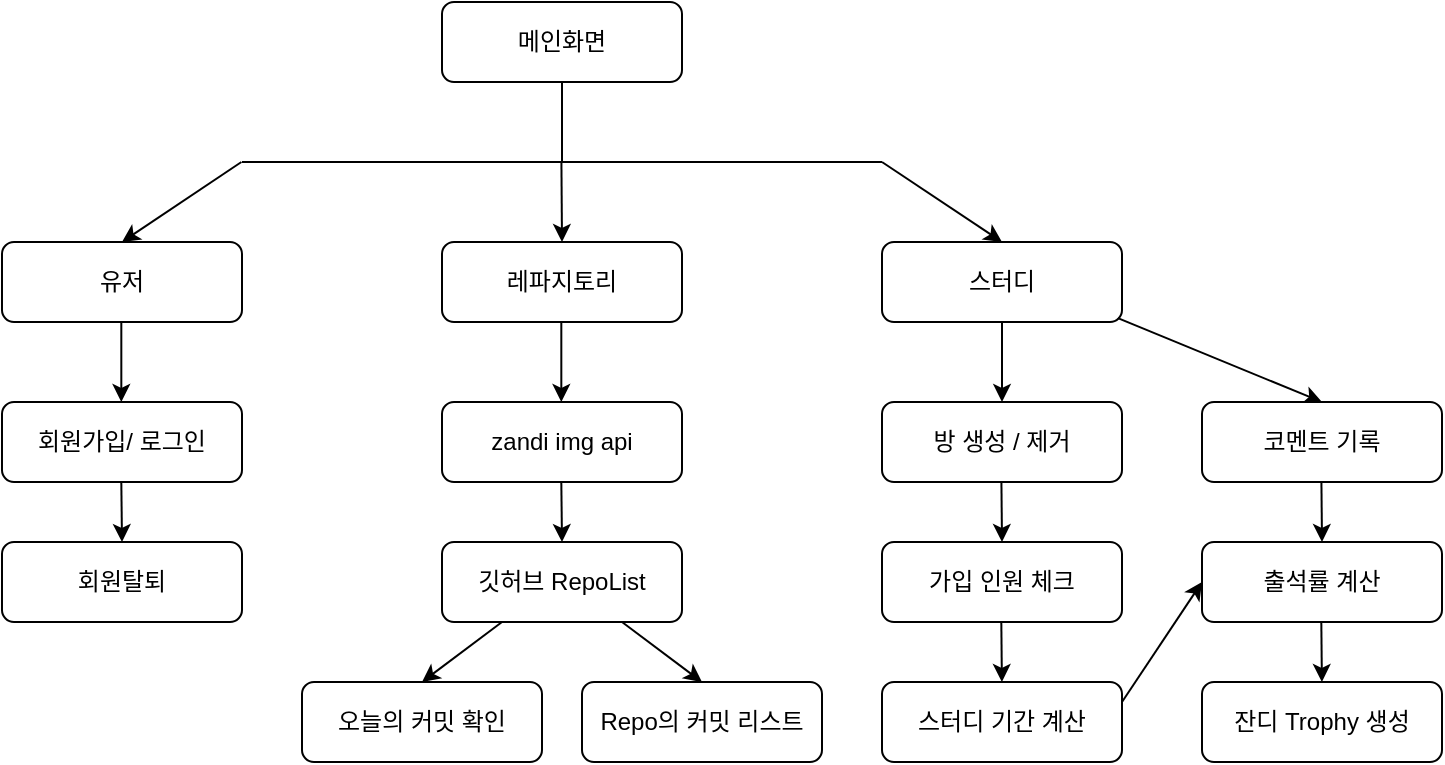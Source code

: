 <mxfile version="20.2.8" type="device"><diagram id="C5RBs43oDa-KdzZeNtuy" name="Page-1"><mxGraphModel dx="929" dy="520" grid="1" gridSize="10" guides="1" tooltips="1" connect="1" arrows="1" fold="1" page="1" pageScale="1" pageWidth="827" pageHeight="1169" math="0" shadow="0"><root><mxCell id="WIyWlLk6GJQsqaUBKTNV-0"/><mxCell id="WIyWlLk6GJQsqaUBKTNV-1" parent="WIyWlLk6GJQsqaUBKTNV-0"/><mxCell id="WIyWlLk6GJQsqaUBKTNV-3" value="메인화면" style="rounded=1;whiteSpace=wrap;html=1;fontSize=12;glass=0;strokeWidth=1;shadow=0;" parent="WIyWlLk6GJQsqaUBKTNV-1" vertex="1"><mxGeometry x="260" y="80" width="120" height="40" as="geometry"/></mxCell><mxCell id="WIyWlLk6GJQsqaUBKTNV-7" value="유저" style="rounded=1;whiteSpace=wrap;html=1;fontSize=12;glass=0;strokeWidth=1;shadow=0;" parent="WIyWlLk6GJQsqaUBKTNV-1" vertex="1"><mxGeometry x="40" y="200" width="120" height="40" as="geometry"/></mxCell><mxCell id="XxnydsYTN2ekuvVMIYBn-0" value="" style="endArrow=none;html=1;rounded=0;" edge="1" parent="WIyWlLk6GJQsqaUBKTNV-1"><mxGeometry width="50" height="50" relative="1" as="geometry"><mxPoint x="160" y="160" as="sourcePoint"/><mxPoint x="480" y="160" as="targetPoint"/></mxGeometry></mxCell><mxCell id="XxnydsYTN2ekuvVMIYBn-1" value="" style="endArrow=none;html=1;rounded=0;exitX=0.5;exitY=1;exitDx=0;exitDy=0;" edge="1" parent="WIyWlLk6GJQsqaUBKTNV-1" source="WIyWlLk6GJQsqaUBKTNV-3"><mxGeometry width="50" height="50" relative="1" as="geometry"><mxPoint x="210" y="170" as="sourcePoint"/><mxPoint x="320" y="160" as="targetPoint"/></mxGeometry></mxCell><mxCell id="XxnydsYTN2ekuvVMIYBn-2" value="레파지토리" style="rounded=1;whiteSpace=wrap;html=1;fontSize=12;glass=0;strokeWidth=1;shadow=0;" vertex="1" parent="WIyWlLk6GJQsqaUBKTNV-1"><mxGeometry x="260" y="200" width="120" height="40" as="geometry"/></mxCell><mxCell id="XxnydsYTN2ekuvVMIYBn-3" value="스터디" style="rounded=1;whiteSpace=wrap;html=1;fontSize=12;glass=0;strokeWidth=1;shadow=0;" vertex="1" parent="WIyWlLk6GJQsqaUBKTNV-1"><mxGeometry x="480" y="200" width="120" height="40" as="geometry"/></mxCell><mxCell id="XxnydsYTN2ekuvVMIYBn-4" value="" style="endArrow=classic;html=1;rounded=0;entryX=0.5;entryY=0;entryDx=0;entryDy=0;" edge="1" parent="WIyWlLk6GJQsqaUBKTNV-1" target="XxnydsYTN2ekuvVMIYBn-3"><mxGeometry width="50" height="50" relative="1" as="geometry"><mxPoint x="480" y="160" as="sourcePoint"/><mxPoint x="420" y="250" as="targetPoint"/></mxGeometry></mxCell><mxCell id="XxnydsYTN2ekuvVMIYBn-5" value="" style="endArrow=classic;html=1;rounded=0;entryX=0.5;entryY=0;entryDx=0;entryDy=0;" edge="1" parent="WIyWlLk6GJQsqaUBKTNV-1" target="XxnydsYTN2ekuvVMIYBn-2"><mxGeometry width="50" height="50" relative="1" as="geometry"><mxPoint x="319.71" y="160" as="sourcePoint"/><mxPoint x="319.71" y="180" as="targetPoint"/></mxGeometry></mxCell><mxCell id="XxnydsYTN2ekuvVMIYBn-6" value="" style="endArrow=classic;html=1;rounded=0;entryX=0.5;entryY=0;entryDx=0;entryDy=0;" edge="1" parent="WIyWlLk6GJQsqaUBKTNV-1" target="WIyWlLk6GJQsqaUBKTNV-7"><mxGeometry width="50" height="50" relative="1" as="geometry"><mxPoint x="159.71" y="160" as="sourcePoint"/><mxPoint x="159.71" y="180" as="targetPoint"/></mxGeometry></mxCell><mxCell id="XxnydsYTN2ekuvVMIYBn-8" value="회원가입/ 로그인" style="rounded=1;whiteSpace=wrap;html=1;fontSize=12;glass=0;strokeWidth=1;shadow=0;" vertex="1" parent="WIyWlLk6GJQsqaUBKTNV-1"><mxGeometry x="40" y="280" width="120" height="40" as="geometry"/></mxCell><mxCell id="XxnydsYTN2ekuvVMIYBn-9" value="회원탈퇴" style="rounded=1;whiteSpace=wrap;html=1;fontSize=12;glass=0;strokeWidth=1;shadow=0;" vertex="1" parent="WIyWlLk6GJQsqaUBKTNV-1"><mxGeometry x="40" y="350" width="120" height="40" as="geometry"/></mxCell><mxCell id="XxnydsYTN2ekuvVMIYBn-10" value="깃허브 RepoList" style="rounded=1;whiteSpace=wrap;html=1;fontSize=12;glass=0;strokeWidth=1;shadow=0;" vertex="1" parent="WIyWlLk6GJQsqaUBKTNV-1"><mxGeometry x="260" y="350" width="120" height="40" as="geometry"/></mxCell><mxCell id="XxnydsYTN2ekuvVMIYBn-12" value="오늘의 커밋 확인" style="rounded=1;whiteSpace=wrap;html=1;fontSize=12;glass=0;strokeWidth=1;shadow=0;" vertex="1" parent="WIyWlLk6GJQsqaUBKTNV-1"><mxGeometry x="190" y="420" width="120" height="40" as="geometry"/></mxCell><mxCell id="XxnydsYTN2ekuvVMIYBn-13" value="Repo의 커밋 리스트" style="rounded=1;whiteSpace=wrap;html=1;fontSize=12;glass=0;strokeWidth=1;shadow=0;" vertex="1" parent="WIyWlLk6GJQsqaUBKTNV-1"><mxGeometry x="330" y="420" width="120" height="40" as="geometry"/></mxCell><mxCell id="XxnydsYTN2ekuvVMIYBn-14" value="zandi img api" style="rounded=1;whiteSpace=wrap;html=1;fontSize=12;glass=0;strokeWidth=1;shadow=0;" vertex="1" parent="WIyWlLk6GJQsqaUBKTNV-1"><mxGeometry x="260" y="280" width="120" height="40" as="geometry"/></mxCell><mxCell id="XxnydsYTN2ekuvVMIYBn-15" value="방 생성 / 제거" style="rounded=1;whiteSpace=wrap;html=1;fontSize=12;glass=0;strokeWidth=1;shadow=0;" vertex="1" parent="WIyWlLk6GJQsqaUBKTNV-1"><mxGeometry x="480" y="280" width="120" height="40" as="geometry"/></mxCell><mxCell id="XxnydsYTN2ekuvVMIYBn-16" value="스터디 기간 계산" style="rounded=1;whiteSpace=wrap;html=1;fontSize=12;glass=0;strokeWidth=1;shadow=0;" vertex="1" parent="WIyWlLk6GJQsqaUBKTNV-1"><mxGeometry x="480" y="420" width="120" height="40" as="geometry"/></mxCell><mxCell id="XxnydsYTN2ekuvVMIYBn-17" value="출석률 계산" style="rounded=1;whiteSpace=wrap;html=1;fontSize=12;glass=0;strokeWidth=1;shadow=0;" vertex="1" parent="WIyWlLk6GJQsqaUBKTNV-1"><mxGeometry x="640" y="350" width="120" height="40" as="geometry"/></mxCell><mxCell id="XxnydsYTN2ekuvVMIYBn-18" value="" style="endArrow=classic;html=1;rounded=0;entryX=0.5;entryY=0;entryDx=0;entryDy=0;" edge="1" parent="WIyWlLk6GJQsqaUBKTNV-1" target="XxnydsYTN2ekuvVMIYBn-15"><mxGeometry width="50" height="50" relative="1" as="geometry"><mxPoint x="540" y="240" as="sourcePoint"/><mxPoint x="600" y="280" as="targetPoint"/></mxGeometry></mxCell><mxCell id="XxnydsYTN2ekuvVMIYBn-19" value="" style="endArrow=classic;html=1;rounded=0;entryX=0.5;entryY=0;entryDx=0;entryDy=0;exitX=0.983;exitY=0.952;exitDx=0;exitDy=0;exitPerimeter=0;" edge="1" parent="WIyWlLk6GJQsqaUBKTNV-1" source="XxnydsYTN2ekuvVMIYBn-3" target="XxnydsYTN2ekuvVMIYBn-20"><mxGeometry width="50" height="50" relative="1" as="geometry"><mxPoint x="600" y="250" as="sourcePoint"/><mxPoint x="680" y="260" as="targetPoint"/></mxGeometry></mxCell><mxCell id="XxnydsYTN2ekuvVMIYBn-20" value="코멘트 기록" style="rounded=1;whiteSpace=wrap;html=1;fontSize=12;glass=0;strokeWidth=1;shadow=0;" vertex="1" parent="WIyWlLk6GJQsqaUBKTNV-1"><mxGeometry x="640" y="280" width="120" height="40" as="geometry"/></mxCell><mxCell id="XxnydsYTN2ekuvVMIYBn-22" value="" style="endArrow=classic;html=1;rounded=0;" edge="1" parent="WIyWlLk6GJQsqaUBKTNV-1"><mxGeometry width="50" height="50" relative="1" as="geometry"><mxPoint x="539.71" y="320" as="sourcePoint"/><mxPoint x="540" y="350" as="targetPoint"/></mxGeometry></mxCell><mxCell id="XxnydsYTN2ekuvVMIYBn-23" value="" style="endArrow=classic;html=1;rounded=0;" edge="1" parent="WIyWlLk6GJQsqaUBKTNV-1"><mxGeometry width="50" height="50" relative="1" as="geometry"><mxPoint x="699.71" y="320" as="sourcePoint"/><mxPoint x="700" y="350" as="targetPoint"/></mxGeometry></mxCell><mxCell id="XxnydsYTN2ekuvVMIYBn-24" value="잔디 Trophy 생성" style="rounded=1;whiteSpace=wrap;html=1;fontSize=12;glass=0;strokeWidth=1;shadow=0;" vertex="1" parent="WIyWlLk6GJQsqaUBKTNV-1"><mxGeometry x="640" y="420" width="120" height="40" as="geometry"/></mxCell><mxCell id="XxnydsYTN2ekuvVMIYBn-25" value="" style="endArrow=classic;html=1;rounded=0;" edge="1" parent="WIyWlLk6GJQsqaUBKTNV-1"><mxGeometry width="50" height="50" relative="1" as="geometry"><mxPoint x="699.66" y="390" as="sourcePoint"/><mxPoint x="699.95" y="420" as="targetPoint"/></mxGeometry></mxCell><mxCell id="XxnydsYTN2ekuvVMIYBn-26" value="" style="endArrow=classic;html=1;rounded=0;entryX=0.5;entryY=0;entryDx=0;entryDy=0;" edge="1" parent="WIyWlLk6GJQsqaUBKTNV-1"><mxGeometry width="50" height="50" relative="1" as="geometry"><mxPoint x="319.66" y="240" as="sourcePoint"/><mxPoint x="319.66" y="280" as="targetPoint"/></mxGeometry></mxCell><mxCell id="XxnydsYTN2ekuvVMIYBn-27" value="" style="endArrow=classic;html=1;rounded=0;" edge="1" parent="WIyWlLk6GJQsqaUBKTNV-1"><mxGeometry width="50" height="50" relative="1" as="geometry"><mxPoint x="319.66" y="320" as="sourcePoint"/><mxPoint x="320" y="350" as="targetPoint"/></mxGeometry></mxCell><mxCell id="XxnydsYTN2ekuvVMIYBn-29" value="" style="endArrow=classic;html=1;rounded=0;entryX=0.5;entryY=0;entryDx=0;entryDy=0;" edge="1" parent="WIyWlLk6GJQsqaUBKTNV-1" target="XxnydsYTN2ekuvVMIYBn-13"><mxGeometry width="50" height="50" relative="1" as="geometry"><mxPoint x="350.0" y="390" as="sourcePoint"/><mxPoint x="350.34" y="420" as="targetPoint"/></mxGeometry></mxCell><mxCell id="XxnydsYTN2ekuvVMIYBn-30" value="" style="endArrow=classic;html=1;rounded=0;entryX=0.5;entryY=0;entryDx=0;entryDy=0;" edge="1" parent="WIyWlLk6GJQsqaUBKTNV-1"><mxGeometry width="50" height="50" relative="1" as="geometry"><mxPoint x="99.66" y="240" as="sourcePoint"/><mxPoint x="99.66" y="280" as="targetPoint"/></mxGeometry></mxCell><mxCell id="XxnydsYTN2ekuvVMIYBn-31" value="" style="endArrow=classic;html=1;rounded=0;" edge="1" parent="WIyWlLk6GJQsqaUBKTNV-1"><mxGeometry width="50" height="50" relative="1" as="geometry"><mxPoint x="99.66" y="320" as="sourcePoint"/><mxPoint x="100" y="350" as="targetPoint"/></mxGeometry></mxCell><mxCell id="XxnydsYTN2ekuvVMIYBn-32" value="가입 인원 체크" style="rounded=1;whiteSpace=wrap;html=1;fontSize=12;glass=0;strokeWidth=1;shadow=0;" vertex="1" parent="WIyWlLk6GJQsqaUBKTNV-1"><mxGeometry x="480" y="350" width="120" height="40" as="geometry"/></mxCell><mxCell id="XxnydsYTN2ekuvVMIYBn-33" value="" style="endArrow=classic;html=1;rounded=0;" edge="1" parent="WIyWlLk6GJQsqaUBKTNV-1"><mxGeometry width="50" height="50" relative="1" as="geometry"><mxPoint x="539.66" y="390" as="sourcePoint"/><mxPoint x="539.95" y="420" as="targetPoint"/></mxGeometry></mxCell><mxCell id="XxnydsYTN2ekuvVMIYBn-35" value="" style="endArrow=classic;html=1;rounded=0;entryX=0;entryY=0.5;entryDx=0;entryDy=0;exitX=1;exitY=0.25;exitDx=0;exitDy=0;" edge="1" parent="WIyWlLk6GJQsqaUBKTNV-1" source="XxnydsYTN2ekuvVMIYBn-16" target="XxnydsYTN2ekuvVMIYBn-17"><mxGeometry width="50" height="50" relative="1" as="geometry"><mxPoint x="400" y="340" as="sourcePoint"/><mxPoint x="450" y="290" as="targetPoint"/></mxGeometry></mxCell><mxCell id="XxnydsYTN2ekuvVMIYBn-36" value="" style="endArrow=classic;html=1;rounded=0;entryX=0.5;entryY=0;entryDx=0;entryDy=0;exitX=0.25;exitY=1;exitDx=0;exitDy=0;" edge="1" parent="WIyWlLk6GJQsqaUBKTNV-1" source="XxnydsYTN2ekuvVMIYBn-10"><mxGeometry width="50" height="50" relative="1" as="geometry"><mxPoint x="210.0" y="390" as="sourcePoint"/><mxPoint x="250" y="420" as="targetPoint"/></mxGeometry></mxCell></root></mxGraphModel></diagram></mxfile>